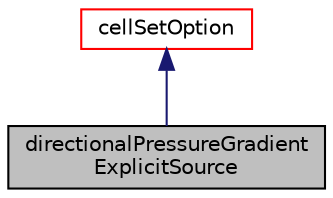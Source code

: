 digraph "directionalPressureGradientExplicitSource"
{
  bgcolor="transparent";
  edge [fontname="Helvetica",fontsize="10",labelfontname="Helvetica",labelfontsize="10"];
  node [fontname="Helvetica",fontsize="10",shape=record];
  Node1 [label="directionalPressureGradient\lExplicitSource",height=0.2,width=0.4,color="black", fillcolor="grey75", style="filled" fontcolor="black"];
  Node2 -> Node1 [dir="back",color="midnightblue",fontsize="10",style="solid",fontname="Helvetica"];
  Node2 [label="cellSetOption",height=0.2,width=0.4,color="red",URL="$classFoam_1_1fv_1_1cellSetOption.html",tooltip="Cell-set options abtract base class. Provides a base set of controls, e.g.: "];
}
